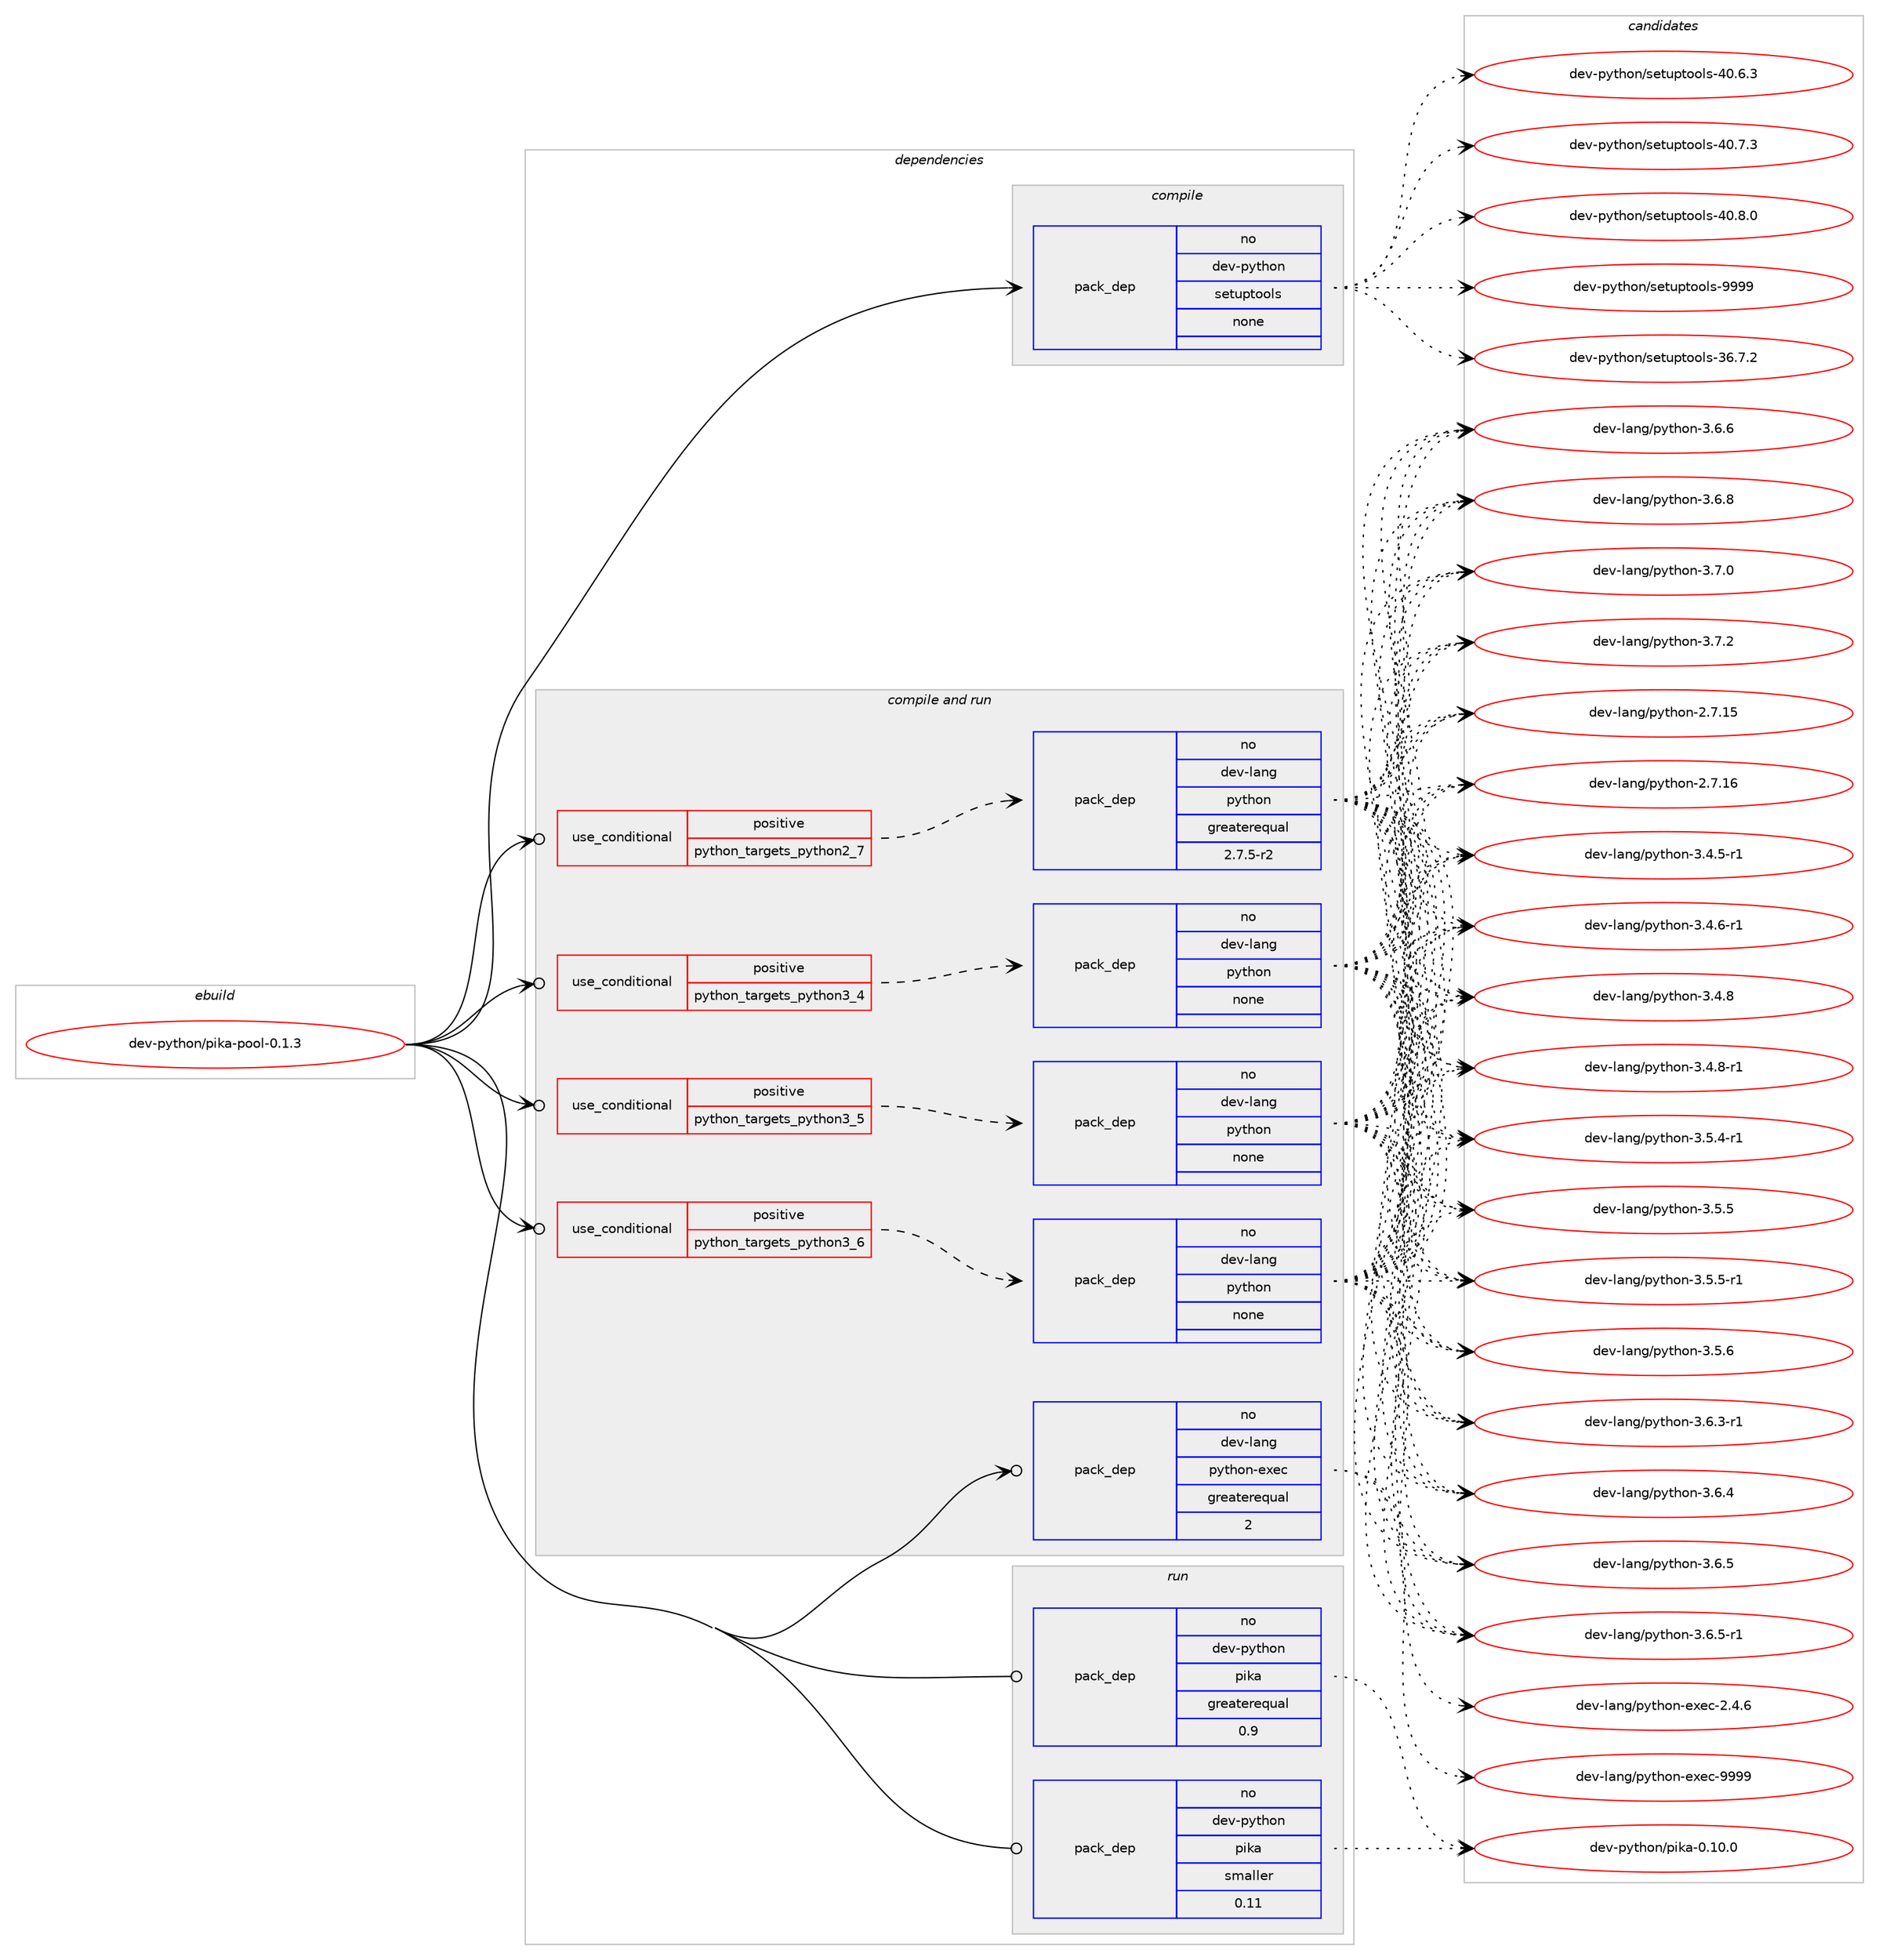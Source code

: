 digraph prolog {

# *************
# Graph options
# *************

newrank=true;
concentrate=true;
compound=true;
graph [rankdir=LR,fontname=Helvetica,fontsize=10,ranksep=1.5];#, ranksep=2.5, nodesep=0.2];
edge  [arrowhead=vee];
node  [fontname=Helvetica,fontsize=10];

# **********
# The ebuild
# **********

subgraph cluster_leftcol {
color=gray;
rank=same;
label=<<i>ebuild</i>>;
id [label="dev-python/pika-pool-0.1.3", color=red, width=4, href="../dev-python/pika-pool-0.1.3.svg"];
}

# ****************
# The dependencies
# ****************

subgraph cluster_midcol {
color=gray;
label=<<i>dependencies</i>>;
subgraph cluster_compile {
fillcolor="#eeeeee";
style=filled;
label=<<i>compile</i>>;
subgraph pack1022765 {
dependency1425495 [label=<<TABLE BORDER="0" CELLBORDER="1" CELLSPACING="0" CELLPADDING="4" WIDTH="220"><TR><TD ROWSPAN="6" CELLPADDING="30">pack_dep</TD></TR><TR><TD WIDTH="110">no</TD></TR><TR><TD>dev-python</TD></TR><TR><TD>setuptools</TD></TR><TR><TD>none</TD></TR><TR><TD></TD></TR></TABLE>>, shape=none, color=blue];
}
id:e -> dependency1425495:w [weight=20,style="solid",arrowhead="vee"];
}
subgraph cluster_compileandrun {
fillcolor="#eeeeee";
style=filled;
label=<<i>compile and run</i>>;
subgraph cond379420 {
dependency1425496 [label=<<TABLE BORDER="0" CELLBORDER="1" CELLSPACING="0" CELLPADDING="4"><TR><TD ROWSPAN="3" CELLPADDING="10">use_conditional</TD></TR><TR><TD>positive</TD></TR><TR><TD>python_targets_python2_7</TD></TR></TABLE>>, shape=none, color=red];
subgraph pack1022766 {
dependency1425497 [label=<<TABLE BORDER="0" CELLBORDER="1" CELLSPACING="0" CELLPADDING="4" WIDTH="220"><TR><TD ROWSPAN="6" CELLPADDING="30">pack_dep</TD></TR><TR><TD WIDTH="110">no</TD></TR><TR><TD>dev-lang</TD></TR><TR><TD>python</TD></TR><TR><TD>greaterequal</TD></TR><TR><TD>2.7.5-r2</TD></TR></TABLE>>, shape=none, color=blue];
}
dependency1425496:e -> dependency1425497:w [weight=20,style="dashed",arrowhead="vee"];
}
id:e -> dependency1425496:w [weight=20,style="solid",arrowhead="odotvee"];
subgraph cond379421 {
dependency1425498 [label=<<TABLE BORDER="0" CELLBORDER="1" CELLSPACING="0" CELLPADDING="4"><TR><TD ROWSPAN="3" CELLPADDING="10">use_conditional</TD></TR><TR><TD>positive</TD></TR><TR><TD>python_targets_python3_4</TD></TR></TABLE>>, shape=none, color=red];
subgraph pack1022767 {
dependency1425499 [label=<<TABLE BORDER="0" CELLBORDER="1" CELLSPACING="0" CELLPADDING="4" WIDTH="220"><TR><TD ROWSPAN="6" CELLPADDING="30">pack_dep</TD></TR><TR><TD WIDTH="110">no</TD></TR><TR><TD>dev-lang</TD></TR><TR><TD>python</TD></TR><TR><TD>none</TD></TR><TR><TD></TD></TR></TABLE>>, shape=none, color=blue];
}
dependency1425498:e -> dependency1425499:w [weight=20,style="dashed",arrowhead="vee"];
}
id:e -> dependency1425498:w [weight=20,style="solid",arrowhead="odotvee"];
subgraph cond379422 {
dependency1425500 [label=<<TABLE BORDER="0" CELLBORDER="1" CELLSPACING="0" CELLPADDING="4"><TR><TD ROWSPAN="3" CELLPADDING="10">use_conditional</TD></TR><TR><TD>positive</TD></TR><TR><TD>python_targets_python3_5</TD></TR></TABLE>>, shape=none, color=red];
subgraph pack1022768 {
dependency1425501 [label=<<TABLE BORDER="0" CELLBORDER="1" CELLSPACING="0" CELLPADDING="4" WIDTH="220"><TR><TD ROWSPAN="6" CELLPADDING="30">pack_dep</TD></TR><TR><TD WIDTH="110">no</TD></TR><TR><TD>dev-lang</TD></TR><TR><TD>python</TD></TR><TR><TD>none</TD></TR><TR><TD></TD></TR></TABLE>>, shape=none, color=blue];
}
dependency1425500:e -> dependency1425501:w [weight=20,style="dashed",arrowhead="vee"];
}
id:e -> dependency1425500:w [weight=20,style="solid",arrowhead="odotvee"];
subgraph cond379423 {
dependency1425502 [label=<<TABLE BORDER="0" CELLBORDER="1" CELLSPACING="0" CELLPADDING="4"><TR><TD ROWSPAN="3" CELLPADDING="10">use_conditional</TD></TR><TR><TD>positive</TD></TR><TR><TD>python_targets_python3_6</TD></TR></TABLE>>, shape=none, color=red];
subgraph pack1022769 {
dependency1425503 [label=<<TABLE BORDER="0" CELLBORDER="1" CELLSPACING="0" CELLPADDING="4" WIDTH="220"><TR><TD ROWSPAN="6" CELLPADDING="30">pack_dep</TD></TR><TR><TD WIDTH="110">no</TD></TR><TR><TD>dev-lang</TD></TR><TR><TD>python</TD></TR><TR><TD>none</TD></TR><TR><TD></TD></TR></TABLE>>, shape=none, color=blue];
}
dependency1425502:e -> dependency1425503:w [weight=20,style="dashed",arrowhead="vee"];
}
id:e -> dependency1425502:w [weight=20,style="solid",arrowhead="odotvee"];
subgraph pack1022770 {
dependency1425504 [label=<<TABLE BORDER="0" CELLBORDER="1" CELLSPACING="0" CELLPADDING="4" WIDTH="220"><TR><TD ROWSPAN="6" CELLPADDING="30">pack_dep</TD></TR><TR><TD WIDTH="110">no</TD></TR><TR><TD>dev-lang</TD></TR><TR><TD>python-exec</TD></TR><TR><TD>greaterequal</TD></TR><TR><TD>2</TD></TR></TABLE>>, shape=none, color=blue];
}
id:e -> dependency1425504:w [weight=20,style="solid",arrowhead="odotvee"];
}
subgraph cluster_run {
fillcolor="#eeeeee";
style=filled;
label=<<i>run</i>>;
subgraph pack1022771 {
dependency1425505 [label=<<TABLE BORDER="0" CELLBORDER="1" CELLSPACING="0" CELLPADDING="4" WIDTH="220"><TR><TD ROWSPAN="6" CELLPADDING="30">pack_dep</TD></TR><TR><TD WIDTH="110">no</TD></TR><TR><TD>dev-python</TD></TR><TR><TD>pika</TD></TR><TR><TD>greaterequal</TD></TR><TR><TD>0.9</TD></TR></TABLE>>, shape=none, color=blue];
}
id:e -> dependency1425505:w [weight=20,style="solid",arrowhead="odot"];
subgraph pack1022772 {
dependency1425506 [label=<<TABLE BORDER="0" CELLBORDER="1" CELLSPACING="0" CELLPADDING="4" WIDTH="220"><TR><TD ROWSPAN="6" CELLPADDING="30">pack_dep</TD></TR><TR><TD WIDTH="110">no</TD></TR><TR><TD>dev-python</TD></TR><TR><TD>pika</TD></TR><TR><TD>smaller</TD></TR><TR><TD>0.11</TD></TR></TABLE>>, shape=none, color=blue];
}
id:e -> dependency1425506:w [weight=20,style="solid",arrowhead="odot"];
}
}

# **************
# The candidates
# **************

subgraph cluster_choices {
rank=same;
color=gray;
label=<<i>candidates</i>>;

subgraph choice1022765 {
color=black;
nodesep=1;
choice100101118451121211161041111104711510111611711211611111110811545515446554650 [label="dev-python/setuptools-36.7.2", color=red, width=4,href="../dev-python/setuptools-36.7.2.svg"];
choice100101118451121211161041111104711510111611711211611111110811545524846544651 [label="dev-python/setuptools-40.6.3", color=red, width=4,href="../dev-python/setuptools-40.6.3.svg"];
choice100101118451121211161041111104711510111611711211611111110811545524846554651 [label="dev-python/setuptools-40.7.3", color=red, width=4,href="../dev-python/setuptools-40.7.3.svg"];
choice100101118451121211161041111104711510111611711211611111110811545524846564648 [label="dev-python/setuptools-40.8.0", color=red, width=4,href="../dev-python/setuptools-40.8.0.svg"];
choice10010111845112121116104111110471151011161171121161111111081154557575757 [label="dev-python/setuptools-9999", color=red, width=4,href="../dev-python/setuptools-9999.svg"];
dependency1425495:e -> choice100101118451121211161041111104711510111611711211611111110811545515446554650:w [style=dotted,weight="100"];
dependency1425495:e -> choice100101118451121211161041111104711510111611711211611111110811545524846544651:w [style=dotted,weight="100"];
dependency1425495:e -> choice100101118451121211161041111104711510111611711211611111110811545524846554651:w [style=dotted,weight="100"];
dependency1425495:e -> choice100101118451121211161041111104711510111611711211611111110811545524846564648:w [style=dotted,weight="100"];
dependency1425495:e -> choice10010111845112121116104111110471151011161171121161111111081154557575757:w [style=dotted,weight="100"];
}
subgraph choice1022766 {
color=black;
nodesep=1;
choice10010111845108971101034711212111610411111045504655464953 [label="dev-lang/python-2.7.15", color=red, width=4,href="../dev-lang/python-2.7.15.svg"];
choice10010111845108971101034711212111610411111045504655464954 [label="dev-lang/python-2.7.16", color=red, width=4,href="../dev-lang/python-2.7.16.svg"];
choice1001011184510897110103471121211161041111104551465246534511449 [label="dev-lang/python-3.4.5-r1", color=red, width=4,href="../dev-lang/python-3.4.5-r1.svg"];
choice1001011184510897110103471121211161041111104551465246544511449 [label="dev-lang/python-3.4.6-r1", color=red, width=4,href="../dev-lang/python-3.4.6-r1.svg"];
choice100101118451089711010347112121116104111110455146524656 [label="dev-lang/python-3.4.8", color=red, width=4,href="../dev-lang/python-3.4.8.svg"];
choice1001011184510897110103471121211161041111104551465246564511449 [label="dev-lang/python-3.4.8-r1", color=red, width=4,href="../dev-lang/python-3.4.8-r1.svg"];
choice1001011184510897110103471121211161041111104551465346524511449 [label="dev-lang/python-3.5.4-r1", color=red, width=4,href="../dev-lang/python-3.5.4-r1.svg"];
choice100101118451089711010347112121116104111110455146534653 [label="dev-lang/python-3.5.5", color=red, width=4,href="../dev-lang/python-3.5.5.svg"];
choice1001011184510897110103471121211161041111104551465346534511449 [label="dev-lang/python-3.5.5-r1", color=red, width=4,href="../dev-lang/python-3.5.5-r1.svg"];
choice100101118451089711010347112121116104111110455146534654 [label="dev-lang/python-3.5.6", color=red, width=4,href="../dev-lang/python-3.5.6.svg"];
choice1001011184510897110103471121211161041111104551465446514511449 [label="dev-lang/python-3.6.3-r1", color=red, width=4,href="../dev-lang/python-3.6.3-r1.svg"];
choice100101118451089711010347112121116104111110455146544652 [label="dev-lang/python-3.6.4", color=red, width=4,href="../dev-lang/python-3.6.4.svg"];
choice100101118451089711010347112121116104111110455146544653 [label="dev-lang/python-3.6.5", color=red, width=4,href="../dev-lang/python-3.6.5.svg"];
choice1001011184510897110103471121211161041111104551465446534511449 [label="dev-lang/python-3.6.5-r1", color=red, width=4,href="../dev-lang/python-3.6.5-r1.svg"];
choice100101118451089711010347112121116104111110455146544654 [label="dev-lang/python-3.6.6", color=red, width=4,href="../dev-lang/python-3.6.6.svg"];
choice100101118451089711010347112121116104111110455146544656 [label="dev-lang/python-3.6.8", color=red, width=4,href="../dev-lang/python-3.6.8.svg"];
choice100101118451089711010347112121116104111110455146554648 [label="dev-lang/python-3.7.0", color=red, width=4,href="../dev-lang/python-3.7.0.svg"];
choice100101118451089711010347112121116104111110455146554650 [label="dev-lang/python-3.7.2", color=red, width=4,href="../dev-lang/python-3.7.2.svg"];
dependency1425497:e -> choice10010111845108971101034711212111610411111045504655464953:w [style=dotted,weight="100"];
dependency1425497:e -> choice10010111845108971101034711212111610411111045504655464954:w [style=dotted,weight="100"];
dependency1425497:e -> choice1001011184510897110103471121211161041111104551465246534511449:w [style=dotted,weight="100"];
dependency1425497:e -> choice1001011184510897110103471121211161041111104551465246544511449:w [style=dotted,weight="100"];
dependency1425497:e -> choice100101118451089711010347112121116104111110455146524656:w [style=dotted,weight="100"];
dependency1425497:e -> choice1001011184510897110103471121211161041111104551465246564511449:w [style=dotted,weight="100"];
dependency1425497:e -> choice1001011184510897110103471121211161041111104551465346524511449:w [style=dotted,weight="100"];
dependency1425497:e -> choice100101118451089711010347112121116104111110455146534653:w [style=dotted,weight="100"];
dependency1425497:e -> choice1001011184510897110103471121211161041111104551465346534511449:w [style=dotted,weight="100"];
dependency1425497:e -> choice100101118451089711010347112121116104111110455146534654:w [style=dotted,weight="100"];
dependency1425497:e -> choice1001011184510897110103471121211161041111104551465446514511449:w [style=dotted,weight="100"];
dependency1425497:e -> choice100101118451089711010347112121116104111110455146544652:w [style=dotted,weight="100"];
dependency1425497:e -> choice100101118451089711010347112121116104111110455146544653:w [style=dotted,weight="100"];
dependency1425497:e -> choice1001011184510897110103471121211161041111104551465446534511449:w [style=dotted,weight="100"];
dependency1425497:e -> choice100101118451089711010347112121116104111110455146544654:w [style=dotted,weight="100"];
dependency1425497:e -> choice100101118451089711010347112121116104111110455146544656:w [style=dotted,weight="100"];
dependency1425497:e -> choice100101118451089711010347112121116104111110455146554648:w [style=dotted,weight="100"];
dependency1425497:e -> choice100101118451089711010347112121116104111110455146554650:w [style=dotted,weight="100"];
}
subgraph choice1022767 {
color=black;
nodesep=1;
choice10010111845108971101034711212111610411111045504655464953 [label="dev-lang/python-2.7.15", color=red, width=4,href="../dev-lang/python-2.7.15.svg"];
choice10010111845108971101034711212111610411111045504655464954 [label="dev-lang/python-2.7.16", color=red, width=4,href="../dev-lang/python-2.7.16.svg"];
choice1001011184510897110103471121211161041111104551465246534511449 [label="dev-lang/python-3.4.5-r1", color=red, width=4,href="../dev-lang/python-3.4.5-r1.svg"];
choice1001011184510897110103471121211161041111104551465246544511449 [label="dev-lang/python-3.4.6-r1", color=red, width=4,href="../dev-lang/python-3.4.6-r1.svg"];
choice100101118451089711010347112121116104111110455146524656 [label="dev-lang/python-3.4.8", color=red, width=4,href="../dev-lang/python-3.4.8.svg"];
choice1001011184510897110103471121211161041111104551465246564511449 [label="dev-lang/python-3.4.8-r1", color=red, width=4,href="../dev-lang/python-3.4.8-r1.svg"];
choice1001011184510897110103471121211161041111104551465346524511449 [label="dev-lang/python-3.5.4-r1", color=red, width=4,href="../dev-lang/python-3.5.4-r1.svg"];
choice100101118451089711010347112121116104111110455146534653 [label="dev-lang/python-3.5.5", color=red, width=4,href="../dev-lang/python-3.5.5.svg"];
choice1001011184510897110103471121211161041111104551465346534511449 [label="dev-lang/python-3.5.5-r1", color=red, width=4,href="../dev-lang/python-3.5.5-r1.svg"];
choice100101118451089711010347112121116104111110455146534654 [label="dev-lang/python-3.5.6", color=red, width=4,href="../dev-lang/python-3.5.6.svg"];
choice1001011184510897110103471121211161041111104551465446514511449 [label="dev-lang/python-3.6.3-r1", color=red, width=4,href="../dev-lang/python-3.6.3-r1.svg"];
choice100101118451089711010347112121116104111110455146544652 [label="dev-lang/python-3.6.4", color=red, width=4,href="../dev-lang/python-3.6.4.svg"];
choice100101118451089711010347112121116104111110455146544653 [label="dev-lang/python-3.6.5", color=red, width=4,href="../dev-lang/python-3.6.5.svg"];
choice1001011184510897110103471121211161041111104551465446534511449 [label="dev-lang/python-3.6.5-r1", color=red, width=4,href="../dev-lang/python-3.6.5-r1.svg"];
choice100101118451089711010347112121116104111110455146544654 [label="dev-lang/python-3.6.6", color=red, width=4,href="../dev-lang/python-3.6.6.svg"];
choice100101118451089711010347112121116104111110455146544656 [label="dev-lang/python-3.6.8", color=red, width=4,href="../dev-lang/python-3.6.8.svg"];
choice100101118451089711010347112121116104111110455146554648 [label="dev-lang/python-3.7.0", color=red, width=4,href="../dev-lang/python-3.7.0.svg"];
choice100101118451089711010347112121116104111110455146554650 [label="dev-lang/python-3.7.2", color=red, width=4,href="../dev-lang/python-3.7.2.svg"];
dependency1425499:e -> choice10010111845108971101034711212111610411111045504655464953:w [style=dotted,weight="100"];
dependency1425499:e -> choice10010111845108971101034711212111610411111045504655464954:w [style=dotted,weight="100"];
dependency1425499:e -> choice1001011184510897110103471121211161041111104551465246534511449:w [style=dotted,weight="100"];
dependency1425499:e -> choice1001011184510897110103471121211161041111104551465246544511449:w [style=dotted,weight="100"];
dependency1425499:e -> choice100101118451089711010347112121116104111110455146524656:w [style=dotted,weight="100"];
dependency1425499:e -> choice1001011184510897110103471121211161041111104551465246564511449:w [style=dotted,weight="100"];
dependency1425499:e -> choice1001011184510897110103471121211161041111104551465346524511449:w [style=dotted,weight="100"];
dependency1425499:e -> choice100101118451089711010347112121116104111110455146534653:w [style=dotted,weight="100"];
dependency1425499:e -> choice1001011184510897110103471121211161041111104551465346534511449:w [style=dotted,weight="100"];
dependency1425499:e -> choice100101118451089711010347112121116104111110455146534654:w [style=dotted,weight="100"];
dependency1425499:e -> choice1001011184510897110103471121211161041111104551465446514511449:w [style=dotted,weight="100"];
dependency1425499:e -> choice100101118451089711010347112121116104111110455146544652:w [style=dotted,weight="100"];
dependency1425499:e -> choice100101118451089711010347112121116104111110455146544653:w [style=dotted,weight="100"];
dependency1425499:e -> choice1001011184510897110103471121211161041111104551465446534511449:w [style=dotted,weight="100"];
dependency1425499:e -> choice100101118451089711010347112121116104111110455146544654:w [style=dotted,weight="100"];
dependency1425499:e -> choice100101118451089711010347112121116104111110455146544656:w [style=dotted,weight="100"];
dependency1425499:e -> choice100101118451089711010347112121116104111110455146554648:w [style=dotted,weight="100"];
dependency1425499:e -> choice100101118451089711010347112121116104111110455146554650:w [style=dotted,weight="100"];
}
subgraph choice1022768 {
color=black;
nodesep=1;
choice10010111845108971101034711212111610411111045504655464953 [label="dev-lang/python-2.7.15", color=red, width=4,href="../dev-lang/python-2.7.15.svg"];
choice10010111845108971101034711212111610411111045504655464954 [label="dev-lang/python-2.7.16", color=red, width=4,href="../dev-lang/python-2.7.16.svg"];
choice1001011184510897110103471121211161041111104551465246534511449 [label="dev-lang/python-3.4.5-r1", color=red, width=4,href="../dev-lang/python-3.4.5-r1.svg"];
choice1001011184510897110103471121211161041111104551465246544511449 [label="dev-lang/python-3.4.6-r1", color=red, width=4,href="../dev-lang/python-3.4.6-r1.svg"];
choice100101118451089711010347112121116104111110455146524656 [label="dev-lang/python-3.4.8", color=red, width=4,href="../dev-lang/python-3.4.8.svg"];
choice1001011184510897110103471121211161041111104551465246564511449 [label="dev-lang/python-3.4.8-r1", color=red, width=4,href="../dev-lang/python-3.4.8-r1.svg"];
choice1001011184510897110103471121211161041111104551465346524511449 [label="dev-lang/python-3.5.4-r1", color=red, width=4,href="../dev-lang/python-3.5.4-r1.svg"];
choice100101118451089711010347112121116104111110455146534653 [label="dev-lang/python-3.5.5", color=red, width=4,href="../dev-lang/python-3.5.5.svg"];
choice1001011184510897110103471121211161041111104551465346534511449 [label="dev-lang/python-3.5.5-r1", color=red, width=4,href="../dev-lang/python-3.5.5-r1.svg"];
choice100101118451089711010347112121116104111110455146534654 [label="dev-lang/python-3.5.6", color=red, width=4,href="../dev-lang/python-3.5.6.svg"];
choice1001011184510897110103471121211161041111104551465446514511449 [label="dev-lang/python-3.6.3-r1", color=red, width=4,href="../dev-lang/python-3.6.3-r1.svg"];
choice100101118451089711010347112121116104111110455146544652 [label="dev-lang/python-3.6.4", color=red, width=4,href="../dev-lang/python-3.6.4.svg"];
choice100101118451089711010347112121116104111110455146544653 [label="dev-lang/python-3.6.5", color=red, width=4,href="../dev-lang/python-3.6.5.svg"];
choice1001011184510897110103471121211161041111104551465446534511449 [label="dev-lang/python-3.6.5-r1", color=red, width=4,href="../dev-lang/python-3.6.5-r1.svg"];
choice100101118451089711010347112121116104111110455146544654 [label="dev-lang/python-3.6.6", color=red, width=4,href="../dev-lang/python-3.6.6.svg"];
choice100101118451089711010347112121116104111110455146544656 [label="dev-lang/python-3.6.8", color=red, width=4,href="../dev-lang/python-3.6.8.svg"];
choice100101118451089711010347112121116104111110455146554648 [label="dev-lang/python-3.7.0", color=red, width=4,href="../dev-lang/python-3.7.0.svg"];
choice100101118451089711010347112121116104111110455146554650 [label="dev-lang/python-3.7.2", color=red, width=4,href="../dev-lang/python-3.7.2.svg"];
dependency1425501:e -> choice10010111845108971101034711212111610411111045504655464953:w [style=dotted,weight="100"];
dependency1425501:e -> choice10010111845108971101034711212111610411111045504655464954:w [style=dotted,weight="100"];
dependency1425501:e -> choice1001011184510897110103471121211161041111104551465246534511449:w [style=dotted,weight="100"];
dependency1425501:e -> choice1001011184510897110103471121211161041111104551465246544511449:w [style=dotted,weight="100"];
dependency1425501:e -> choice100101118451089711010347112121116104111110455146524656:w [style=dotted,weight="100"];
dependency1425501:e -> choice1001011184510897110103471121211161041111104551465246564511449:w [style=dotted,weight="100"];
dependency1425501:e -> choice1001011184510897110103471121211161041111104551465346524511449:w [style=dotted,weight="100"];
dependency1425501:e -> choice100101118451089711010347112121116104111110455146534653:w [style=dotted,weight="100"];
dependency1425501:e -> choice1001011184510897110103471121211161041111104551465346534511449:w [style=dotted,weight="100"];
dependency1425501:e -> choice100101118451089711010347112121116104111110455146534654:w [style=dotted,weight="100"];
dependency1425501:e -> choice1001011184510897110103471121211161041111104551465446514511449:w [style=dotted,weight="100"];
dependency1425501:e -> choice100101118451089711010347112121116104111110455146544652:w [style=dotted,weight="100"];
dependency1425501:e -> choice100101118451089711010347112121116104111110455146544653:w [style=dotted,weight="100"];
dependency1425501:e -> choice1001011184510897110103471121211161041111104551465446534511449:w [style=dotted,weight="100"];
dependency1425501:e -> choice100101118451089711010347112121116104111110455146544654:w [style=dotted,weight="100"];
dependency1425501:e -> choice100101118451089711010347112121116104111110455146544656:w [style=dotted,weight="100"];
dependency1425501:e -> choice100101118451089711010347112121116104111110455146554648:w [style=dotted,weight="100"];
dependency1425501:e -> choice100101118451089711010347112121116104111110455146554650:w [style=dotted,weight="100"];
}
subgraph choice1022769 {
color=black;
nodesep=1;
choice10010111845108971101034711212111610411111045504655464953 [label="dev-lang/python-2.7.15", color=red, width=4,href="../dev-lang/python-2.7.15.svg"];
choice10010111845108971101034711212111610411111045504655464954 [label="dev-lang/python-2.7.16", color=red, width=4,href="../dev-lang/python-2.7.16.svg"];
choice1001011184510897110103471121211161041111104551465246534511449 [label="dev-lang/python-3.4.5-r1", color=red, width=4,href="../dev-lang/python-3.4.5-r1.svg"];
choice1001011184510897110103471121211161041111104551465246544511449 [label="dev-lang/python-3.4.6-r1", color=red, width=4,href="../dev-lang/python-3.4.6-r1.svg"];
choice100101118451089711010347112121116104111110455146524656 [label="dev-lang/python-3.4.8", color=red, width=4,href="../dev-lang/python-3.4.8.svg"];
choice1001011184510897110103471121211161041111104551465246564511449 [label="dev-lang/python-3.4.8-r1", color=red, width=4,href="../dev-lang/python-3.4.8-r1.svg"];
choice1001011184510897110103471121211161041111104551465346524511449 [label="dev-lang/python-3.5.4-r1", color=red, width=4,href="../dev-lang/python-3.5.4-r1.svg"];
choice100101118451089711010347112121116104111110455146534653 [label="dev-lang/python-3.5.5", color=red, width=4,href="../dev-lang/python-3.5.5.svg"];
choice1001011184510897110103471121211161041111104551465346534511449 [label="dev-lang/python-3.5.5-r1", color=red, width=4,href="../dev-lang/python-3.5.5-r1.svg"];
choice100101118451089711010347112121116104111110455146534654 [label="dev-lang/python-3.5.6", color=red, width=4,href="../dev-lang/python-3.5.6.svg"];
choice1001011184510897110103471121211161041111104551465446514511449 [label="dev-lang/python-3.6.3-r1", color=red, width=4,href="../dev-lang/python-3.6.3-r1.svg"];
choice100101118451089711010347112121116104111110455146544652 [label="dev-lang/python-3.6.4", color=red, width=4,href="../dev-lang/python-3.6.4.svg"];
choice100101118451089711010347112121116104111110455146544653 [label="dev-lang/python-3.6.5", color=red, width=4,href="../dev-lang/python-3.6.5.svg"];
choice1001011184510897110103471121211161041111104551465446534511449 [label="dev-lang/python-3.6.5-r1", color=red, width=4,href="../dev-lang/python-3.6.5-r1.svg"];
choice100101118451089711010347112121116104111110455146544654 [label="dev-lang/python-3.6.6", color=red, width=4,href="../dev-lang/python-3.6.6.svg"];
choice100101118451089711010347112121116104111110455146544656 [label="dev-lang/python-3.6.8", color=red, width=4,href="../dev-lang/python-3.6.8.svg"];
choice100101118451089711010347112121116104111110455146554648 [label="dev-lang/python-3.7.0", color=red, width=4,href="../dev-lang/python-3.7.0.svg"];
choice100101118451089711010347112121116104111110455146554650 [label="dev-lang/python-3.7.2", color=red, width=4,href="../dev-lang/python-3.7.2.svg"];
dependency1425503:e -> choice10010111845108971101034711212111610411111045504655464953:w [style=dotted,weight="100"];
dependency1425503:e -> choice10010111845108971101034711212111610411111045504655464954:w [style=dotted,weight="100"];
dependency1425503:e -> choice1001011184510897110103471121211161041111104551465246534511449:w [style=dotted,weight="100"];
dependency1425503:e -> choice1001011184510897110103471121211161041111104551465246544511449:w [style=dotted,weight="100"];
dependency1425503:e -> choice100101118451089711010347112121116104111110455146524656:w [style=dotted,weight="100"];
dependency1425503:e -> choice1001011184510897110103471121211161041111104551465246564511449:w [style=dotted,weight="100"];
dependency1425503:e -> choice1001011184510897110103471121211161041111104551465346524511449:w [style=dotted,weight="100"];
dependency1425503:e -> choice100101118451089711010347112121116104111110455146534653:w [style=dotted,weight="100"];
dependency1425503:e -> choice1001011184510897110103471121211161041111104551465346534511449:w [style=dotted,weight="100"];
dependency1425503:e -> choice100101118451089711010347112121116104111110455146534654:w [style=dotted,weight="100"];
dependency1425503:e -> choice1001011184510897110103471121211161041111104551465446514511449:w [style=dotted,weight="100"];
dependency1425503:e -> choice100101118451089711010347112121116104111110455146544652:w [style=dotted,weight="100"];
dependency1425503:e -> choice100101118451089711010347112121116104111110455146544653:w [style=dotted,weight="100"];
dependency1425503:e -> choice1001011184510897110103471121211161041111104551465446534511449:w [style=dotted,weight="100"];
dependency1425503:e -> choice100101118451089711010347112121116104111110455146544654:w [style=dotted,weight="100"];
dependency1425503:e -> choice100101118451089711010347112121116104111110455146544656:w [style=dotted,weight="100"];
dependency1425503:e -> choice100101118451089711010347112121116104111110455146554648:w [style=dotted,weight="100"];
dependency1425503:e -> choice100101118451089711010347112121116104111110455146554650:w [style=dotted,weight="100"];
}
subgraph choice1022770 {
color=black;
nodesep=1;
choice1001011184510897110103471121211161041111104510112010199455046524654 [label="dev-lang/python-exec-2.4.6", color=red, width=4,href="../dev-lang/python-exec-2.4.6.svg"];
choice10010111845108971101034711212111610411111045101120101994557575757 [label="dev-lang/python-exec-9999", color=red, width=4,href="../dev-lang/python-exec-9999.svg"];
dependency1425504:e -> choice1001011184510897110103471121211161041111104510112010199455046524654:w [style=dotted,weight="100"];
dependency1425504:e -> choice10010111845108971101034711212111610411111045101120101994557575757:w [style=dotted,weight="100"];
}
subgraph choice1022771 {
color=black;
nodesep=1;
choice10010111845112121116104111110471121051079745484649484648 [label="dev-python/pika-0.10.0", color=red, width=4,href="../dev-python/pika-0.10.0.svg"];
dependency1425505:e -> choice10010111845112121116104111110471121051079745484649484648:w [style=dotted,weight="100"];
}
subgraph choice1022772 {
color=black;
nodesep=1;
choice10010111845112121116104111110471121051079745484649484648 [label="dev-python/pika-0.10.0", color=red, width=4,href="../dev-python/pika-0.10.0.svg"];
dependency1425506:e -> choice10010111845112121116104111110471121051079745484649484648:w [style=dotted,weight="100"];
}
}

}
